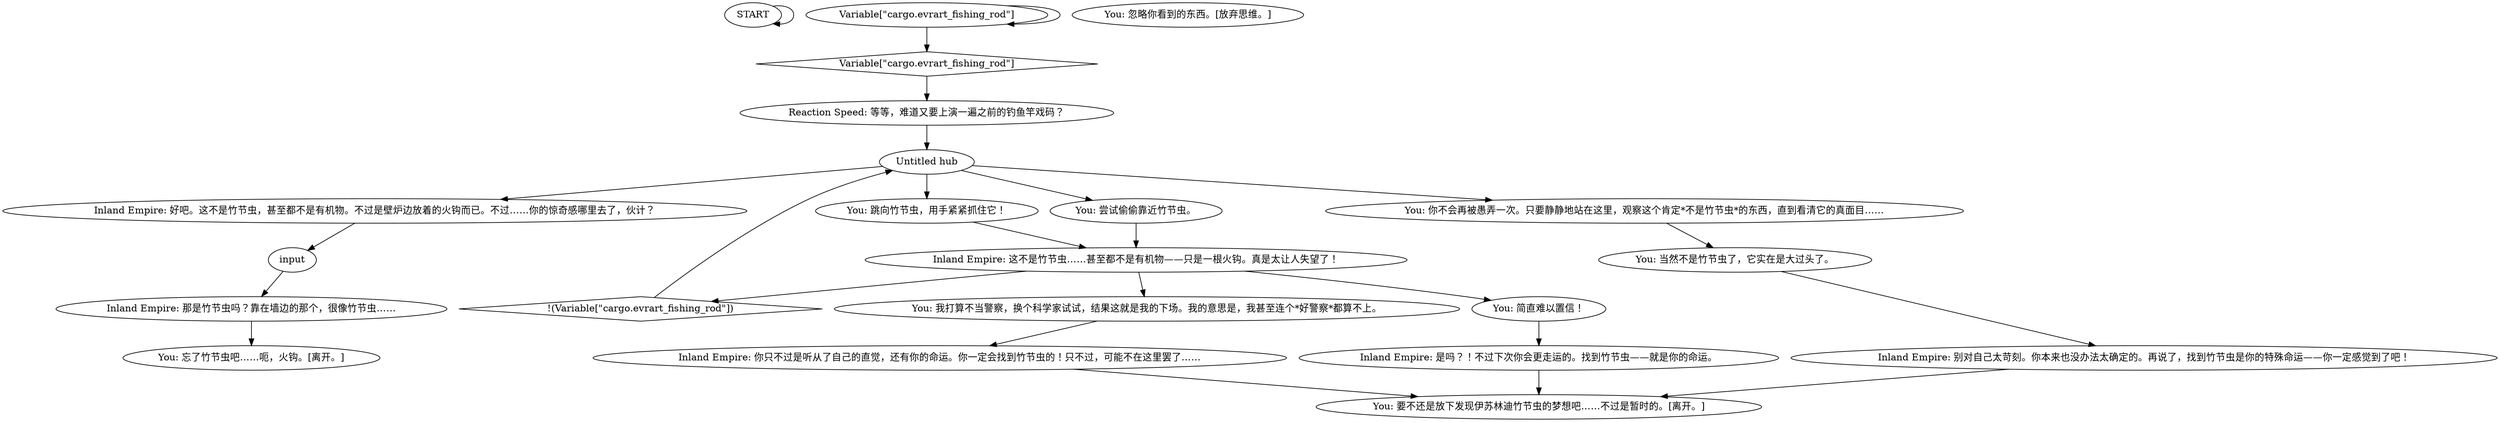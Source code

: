 # NETHOUSE ORB / fireplace phasmid
# You think the fire iron is a phasmid.
# ==================================================
digraph G {
	  0 [label="START"];
	  1 [label="input"];
	  2 [label="You: 忘了竹节虫吧……呃，火钩。[离开。]"];
	  3 [label="Variable[\"cargo.evrart_fishing_rod\"]"];
	  4 [label="Variable[\"cargo.evrart_fishing_rod\"]", shape=diamond];
	  5 [label="!(Variable[\"cargo.evrart_fishing_rod\"])", shape=diamond];
	  6 [label="You: 当然不是竹节虫了，它实在是大过头了。"];
	  7 [label="Inland Empire: 好吧。这不是竹节虫，甚至都不是有机物。不过是壁炉边放着的火钩而已。不过……你的惊奇感哪里去了，伙计？"];
	  8 [label="You: 忽略你看到的东西。[放弃思维。]"];
	  9 [label="You: 我打算不当警察，换个科学家试试，结果这就是我的下场。我的意思是，我甚至连个*好警察*都算不上。"];
	  10 [label="Inland Empire: 别对自己太苛刻。你本来也没办法太确定的。再说了，找到竹节虫是你的特殊命运——你一定感觉到了吧！"];
	  11 [label="You: 要不还是放下发现伊苏林迪竹节虫的梦想吧……不过是暂时的。[离开。]"];
	  12 [label="You: 尝试偷偷靠近竹节虫。"];
	  13 [label="Untitled hub"];
	  14 [label="You: 你不会再被愚弄一次。只要静静地站在这里，观察这个肯定*不是竹节虫*的东西，直到看清它的真面目……"];
	  15 [label="Reaction Speed: 等等，难道又要上演一遍之前的钓鱼竿戏码？"];
	  16 [label="You: 跳向竹节虫，用手紧紧抓住它！"];
	  17 [label="Inland Empire: 是吗？！不过下次你会更走运的。找到竹节虫——就是你的命运。"];
	  18 [label="Inland Empire: 那是竹节虫吗？靠在墙边的那个，很像竹节虫……"];
	  19 [label="You: 简直难以置信！"];
	  20 [label="Inland Empire: 这不是竹节虫……甚至都不是有机物——只是一根火钩。真是太让人失望了！"];
	  21 [label="Inland Empire: 你只不过是听从了自己的直觉，还有你的命运。你一定会找到竹节虫的！只不过，可能不在这里罢了……"];
	  0 -> 0
	  1 -> 18
	  3 -> 3
	  3 -> 4
	  4 -> 15
	  5 -> 13
	  6 -> 10
	  7 -> 1
	  9 -> 21
	  10 -> 11
	  12 -> 20
	  13 -> 16
	  13 -> 12
	  13 -> 14
	  13 -> 7
	  14 -> 6
	  15 -> 13
	  16 -> 20
	  17 -> 11
	  18 -> 2
	  19 -> 17
	  20 -> 9
	  20 -> 19
	  20 -> 5
	  21 -> 11
}

